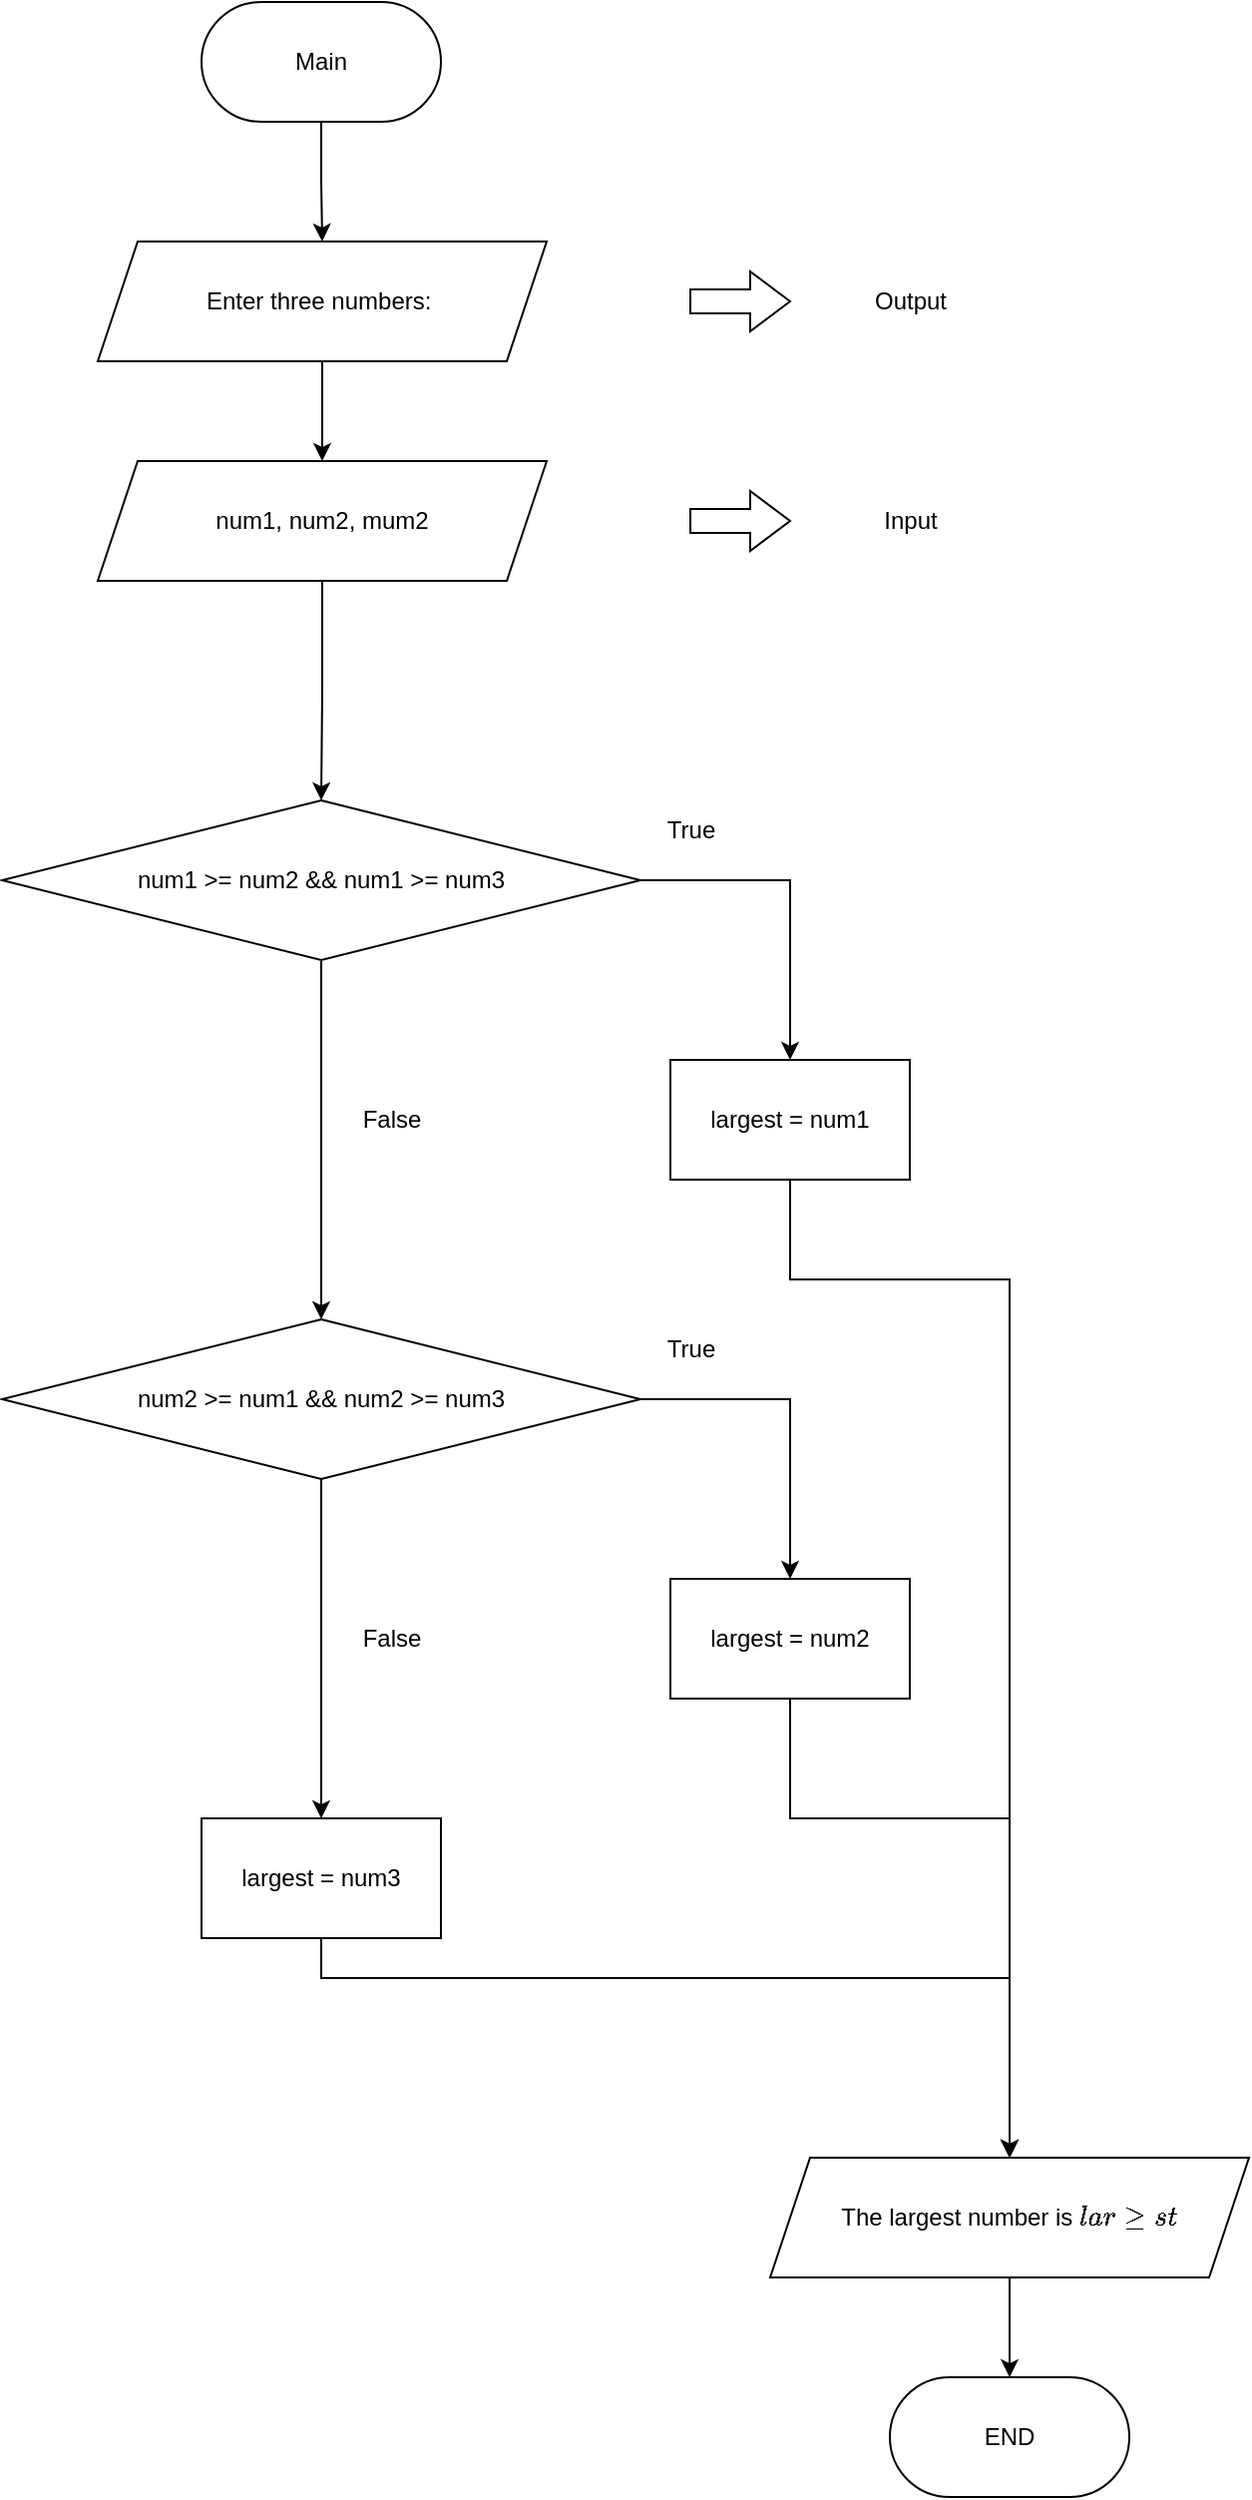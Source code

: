 <mxfile version="26.2.2">
  <diagram name="Page-1" id="OTffJrebJRUQUbPiyD4s">
    <mxGraphModel dx="3368" dy="1680" grid="1" gridSize="10" guides="1" tooltips="1" connect="1" arrows="1" fold="1" page="1" pageScale="1" pageWidth="850" pageHeight="1100" math="0" shadow="0">
      <root>
        <mxCell id="0" />
        <mxCell id="1" parent="0" />
        <mxCell id="BCoDYZcOpPUP0Nus_K6A-3" value="" style="edgeStyle=orthogonalEdgeStyle;rounded=0;orthogonalLoop=1;jettySize=auto;html=1;" edge="1" parent="1" source="BCoDYZcOpPUP0Nus_K6A-1" target="BCoDYZcOpPUP0Nus_K6A-2">
          <mxGeometry relative="1" as="geometry" />
        </mxCell>
        <mxCell id="BCoDYZcOpPUP0Nus_K6A-1" value="Main" style="rounded=1;whiteSpace=wrap;html=1;arcSize=50;" vertex="1" parent="1">
          <mxGeometry x="279" y="47" width="120" height="60" as="geometry" />
        </mxCell>
        <mxCell id="BCoDYZcOpPUP0Nus_K6A-9" value="" style="edgeStyle=orthogonalEdgeStyle;rounded=0;orthogonalLoop=1;jettySize=auto;html=1;" edge="1" parent="1" source="BCoDYZcOpPUP0Nus_K6A-2" target="BCoDYZcOpPUP0Nus_K6A-6">
          <mxGeometry relative="1" as="geometry" />
        </mxCell>
        <mxCell id="BCoDYZcOpPUP0Nus_K6A-2" value="Enter three numbers:&amp;nbsp;" style="shape=parallelogram;perimeter=parallelogramPerimeter;whiteSpace=wrap;html=1;fixedSize=1;" vertex="1" parent="1">
          <mxGeometry x="227" y="167" width="225" height="60" as="geometry" />
        </mxCell>
        <mxCell id="BCoDYZcOpPUP0Nus_K6A-4" value="" style="shape=singleArrow;whiteSpace=wrap;html=1;arrowWidth=0.4;arrowSize=0.4;" vertex="1" parent="1">
          <mxGeometry x="524" y="182" width="50" height="30" as="geometry" />
        </mxCell>
        <mxCell id="BCoDYZcOpPUP0Nus_K6A-5" value="Output" style="text;html=1;align=center;verticalAlign=middle;resizable=0;points=[];autosize=1;strokeColor=none;fillColor=none;" vertex="1" parent="1">
          <mxGeometry x="604" y="182" width="60" height="30" as="geometry" />
        </mxCell>
        <mxCell id="BCoDYZcOpPUP0Nus_K6A-11" value="" style="edgeStyle=orthogonalEdgeStyle;rounded=0;orthogonalLoop=1;jettySize=auto;html=1;" edge="1" parent="1" source="BCoDYZcOpPUP0Nus_K6A-6" target="BCoDYZcOpPUP0Nus_K6A-10">
          <mxGeometry relative="1" as="geometry" />
        </mxCell>
        <mxCell id="BCoDYZcOpPUP0Nus_K6A-6" value="num1, num2, mum2" style="shape=parallelogram;perimeter=parallelogramPerimeter;whiteSpace=wrap;html=1;fixedSize=1;" vertex="1" parent="1">
          <mxGeometry x="227" y="277" width="225" height="60" as="geometry" />
        </mxCell>
        <mxCell id="BCoDYZcOpPUP0Nus_K6A-7" value="" style="shape=singleArrow;whiteSpace=wrap;html=1;arrowWidth=0.4;arrowSize=0.4;" vertex="1" parent="1">
          <mxGeometry x="524" y="292" width="50" height="30" as="geometry" />
        </mxCell>
        <mxCell id="BCoDYZcOpPUP0Nus_K6A-8" value="Input" style="text;html=1;align=center;verticalAlign=middle;resizable=0;points=[];autosize=1;strokeColor=none;fillColor=none;" vertex="1" parent="1">
          <mxGeometry x="609" y="292" width="50" height="30" as="geometry" />
        </mxCell>
        <mxCell id="BCoDYZcOpPUP0Nus_K6A-13" style="edgeStyle=orthogonalEdgeStyle;rounded=0;orthogonalLoop=1;jettySize=auto;html=1;" edge="1" parent="1" source="BCoDYZcOpPUP0Nus_K6A-10" target="BCoDYZcOpPUP0Nus_K6A-12">
          <mxGeometry relative="1" as="geometry" />
        </mxCell>
        <mxCell id="BCoDYZcOpPUP0Nus_K6A-17" style="edgeStyle=orthogonalEdgeStyle;rounded=0;orthogonalLoop=1;jettySize=auto;html=1;" edge="1" parent="1" source="BCoDYZcOpPUP0Nus_K6A-10" target="BCoDYZcOpPUP0Nus_K6A-15">
          <mxGeometry relative="1" as="geometry" />
        </mxCell>
        <mxCell id="BCoDYZcOpPUP0Nus_K6A-10" value="&lt;meta charset=&quot;utf-8&quot;&gt;&lt;p data-pm-slice=&quot;1 1 []&quot;&gt;num1 &amp;gt;= num2 &amp;amp;&amp;amp; num1 &amp;gt;= num3&lt;/p&gt;" style="rhombus;whiteSpace=wrap;html=1;" vertex="1" parent="1">
          <mxGeometry x="179" y="447" width="320" height="80" as="geometry" />
        </mxCell>
        <mxCell id="BCoDYZcOpPUP0Nus_K6A-28" style="edgeStyle=orthogonalEdgeStyle;rounded=0;orthogonalLoop=1;jettySize=auto;html=1;" edge="1" parent="1" source="BCoDYZcOpPUP0Nus_K6A-12" target="BCoDYZcOpPUP0Nus_K6A-25">
          <mxGeometry relative="1" as="geometry">
            <Array as="points">
              <mxPoint x="574" y="687" />
              <mxPoint x="684" y="687" />
            </Array>
          </mxGeometry>
        </mxCell>
        <mxCell id="BCoDYZcOpPUP0Nus_K6A-12" value="largest = num1" style="rounded=0;whiteSpace=wrap;html=1;" vertex="1" parent="1">
          <mxGeometry x="514" y="577" width="120" height="60" as="geometry" />
        </mxCell>
        <mxCell id="BCoDYZcOpPUP0Nus_K6A-18" style="edgeStyle=orthogonalEdgeStyle;rounded=0;orthogonalLoop=1;jettySize=auto;html=1;" edge="1" parent="1" source="BCoDYZcOpPUP0Nus_K6A-15" target="BCoDYZcOpPUP0Nus_K6A-16">
          <mxGeometry relative="1" as="geometry" />
        </mxCell>
        <mxCell id="BCoDYZcOpPUP0Nus_K6A-23" style="edgeStyle=orthogonalEdgeStyle;rounded=0;orthogonalLoop=1;jettySize=auto;html=1;" edge="1" parent="1" source="BCoDYZcOpPUP0Nus_K6A-15" target="BCoDYZcOpPUP0Nus_K6A-22">
          <mxGeometry relative="1" as="geometry" />
        </mxCell>
        <mxCell id="BCoDYZcOpPUP0Nus_K6A-15" value="&lt;p data-pm-slice=&quot;1 1 []&quot;&gt;num2 &amp;gt;= num1 &amp;amp;&amp;amp; num2 &amp;gt;= num3&lt;/p&gt;" style="rhombus;whiteSpace=wrap;html=1;" vertex="1" parent="1">
          <mxGeometry x="179" y="707" width="320" height="80" as="geometry" />
        </mxCell>
        <mxCell id="BCoDYZcOpPUP0Nus_K6A-27" style="edgeStyle=orthogonalEdgeStyle;rounded=0;orthogonalLoop=1;jettySize=auto;html=1;" edge="1" parent="1" source="BCoDYZcOpPUP0Nus_K6A-16" target="BCoDYZcOpPUP0Nus_K6A-25">
          <mxGeometry relative="1" as="geometry">
            <Array as="points">
              <mxPoint x="574" y="957" />
              <mxPoint x="684" y="957" />
            </Array>
          </mxGeometry>
        </mxCell>
        <mxCell id="BCoDYZcOpPUP0Nus_K6A-16" value="largest = num2" style="rounded=0;whiteSpace=wrap;html=1;" vertex="1" parent="1">
          <mxGeometry x="514" y="837" width="120" height="60" as="geometry" />
        </mxCell>
        <mxCell id="BCoDYZcOpPUP0Nus_K6A-19" value="True" style="text;html=1;align=center;verticalAlign=middle;resizable=0;points=[];autosize=1;strokeColor=none;fillColor=none;" vertex="1" parent="1">
          <mxGeometry x="499" y="447" width="50" height="30" as="geometry" />
        </mxCell>
        <mxCell id="BCoDYZcOpPUP0Nus_K6A-20" value="True" style="text;html=1;align=center;verticalAlign=middle;resizable=0;points=[];autosize=1;strokeColor=none;fillColor=none;" vertex="1" parent="1">
          <mxGeometry x="499" y="707" width="50" height="30" as="geometry" />
        </mxCell>
        <mxCell id="BCoDYZcOpPUP0Nus_K6A-21" value="False" style="text;html=1;align=center;verticalAlign=middle;resizable=0;points=[];autosize=1;strokeColor=none;fillColor=none;" vertex="1" parent="1">
          <mxGeometry x="349" y="592" width="50" height="30" as="geometry" />
        </mxCell>
        <mxCell id="BCoDYZcOpPUP0Nus_K6A-26" style="edgeStyle=orthogonalEdgeStyle;rounded=0;orthogonalLoop=1;jettySize=auto;html=1;" edge="1" parent="1" source="BCoDYZcOpPUP0Nus_K6A-22" target="BCoDYZcOpPUP0Nus_K6A-25">
          <mxGeometry relative="1" as="geometry">
            <Array as="points">
              <mxPoint x="339" y="1037" />
            </Array>
          </mxGeometry>
        </mxCell>
        <mxCell id="BCoDYZcOpPUP0Nus_K6A-22" value="largest = num3" style="rounded=0;whiteSpace=wrap;html=1;" vertex="1" parent="1">
          <mxGeometry x="279" y="957" width="120" height="60" as="geometry" />
        </mxCell>
        <mxCell id="BCoDYZcOpPUP0Nus_K6A-24" value="False" style="text;html=1;align=center;verticalAlign=middle;resizable=0;points=[];autosize=1;strokeColor=none;fillColor=none;" vertex="1" parent="1">
          <mxGeometry x="349" y="852" width="50" height="30" as="geometry" />
        </mxCell>
        <mxCell id="BCoDYZcOpPUP0Nus_K6A-30" value="" style="edgeStyle=orthogonalEdgeStyle;rounded=0;orthogonalLoop=1;jettySize=auto;html=1;" edge="1" parent="1" source="BCoDYZcOpPUP0Nus_K6A-25" target="BCoDYZcOpPUP0Nus_K6A-29">
          <mxGeometry relative="1" as="geometry" />
        </mxCell>
        <mxCell id="BCoDYZcOpPUP0Nus_K6A-25" value="The largest number is `largest`" style="shape=parallelogram;perimeter=parallelogramPerimeter;whiteSpace=wrap;html=1;fixedSize=1;" vertex="1" parent="1">
          <mxGeometry x="564" y="1127" width="240" height="60" as="geometry" />
        </mxCell>
        <mxCell id="BCoDYZcOpPUP0Nus_K6A-29" value="END" style="rounded=1;whiteSpace=wrap;html=1;arcSize=50;" vertex="1" parent="1">
          <mxGeometry x="624" y="1237" width="120" height="60" as="geometry" />
        </mxCell>
      </root>
    </mxGraphModel>
  </diagram>
</mxfile>
